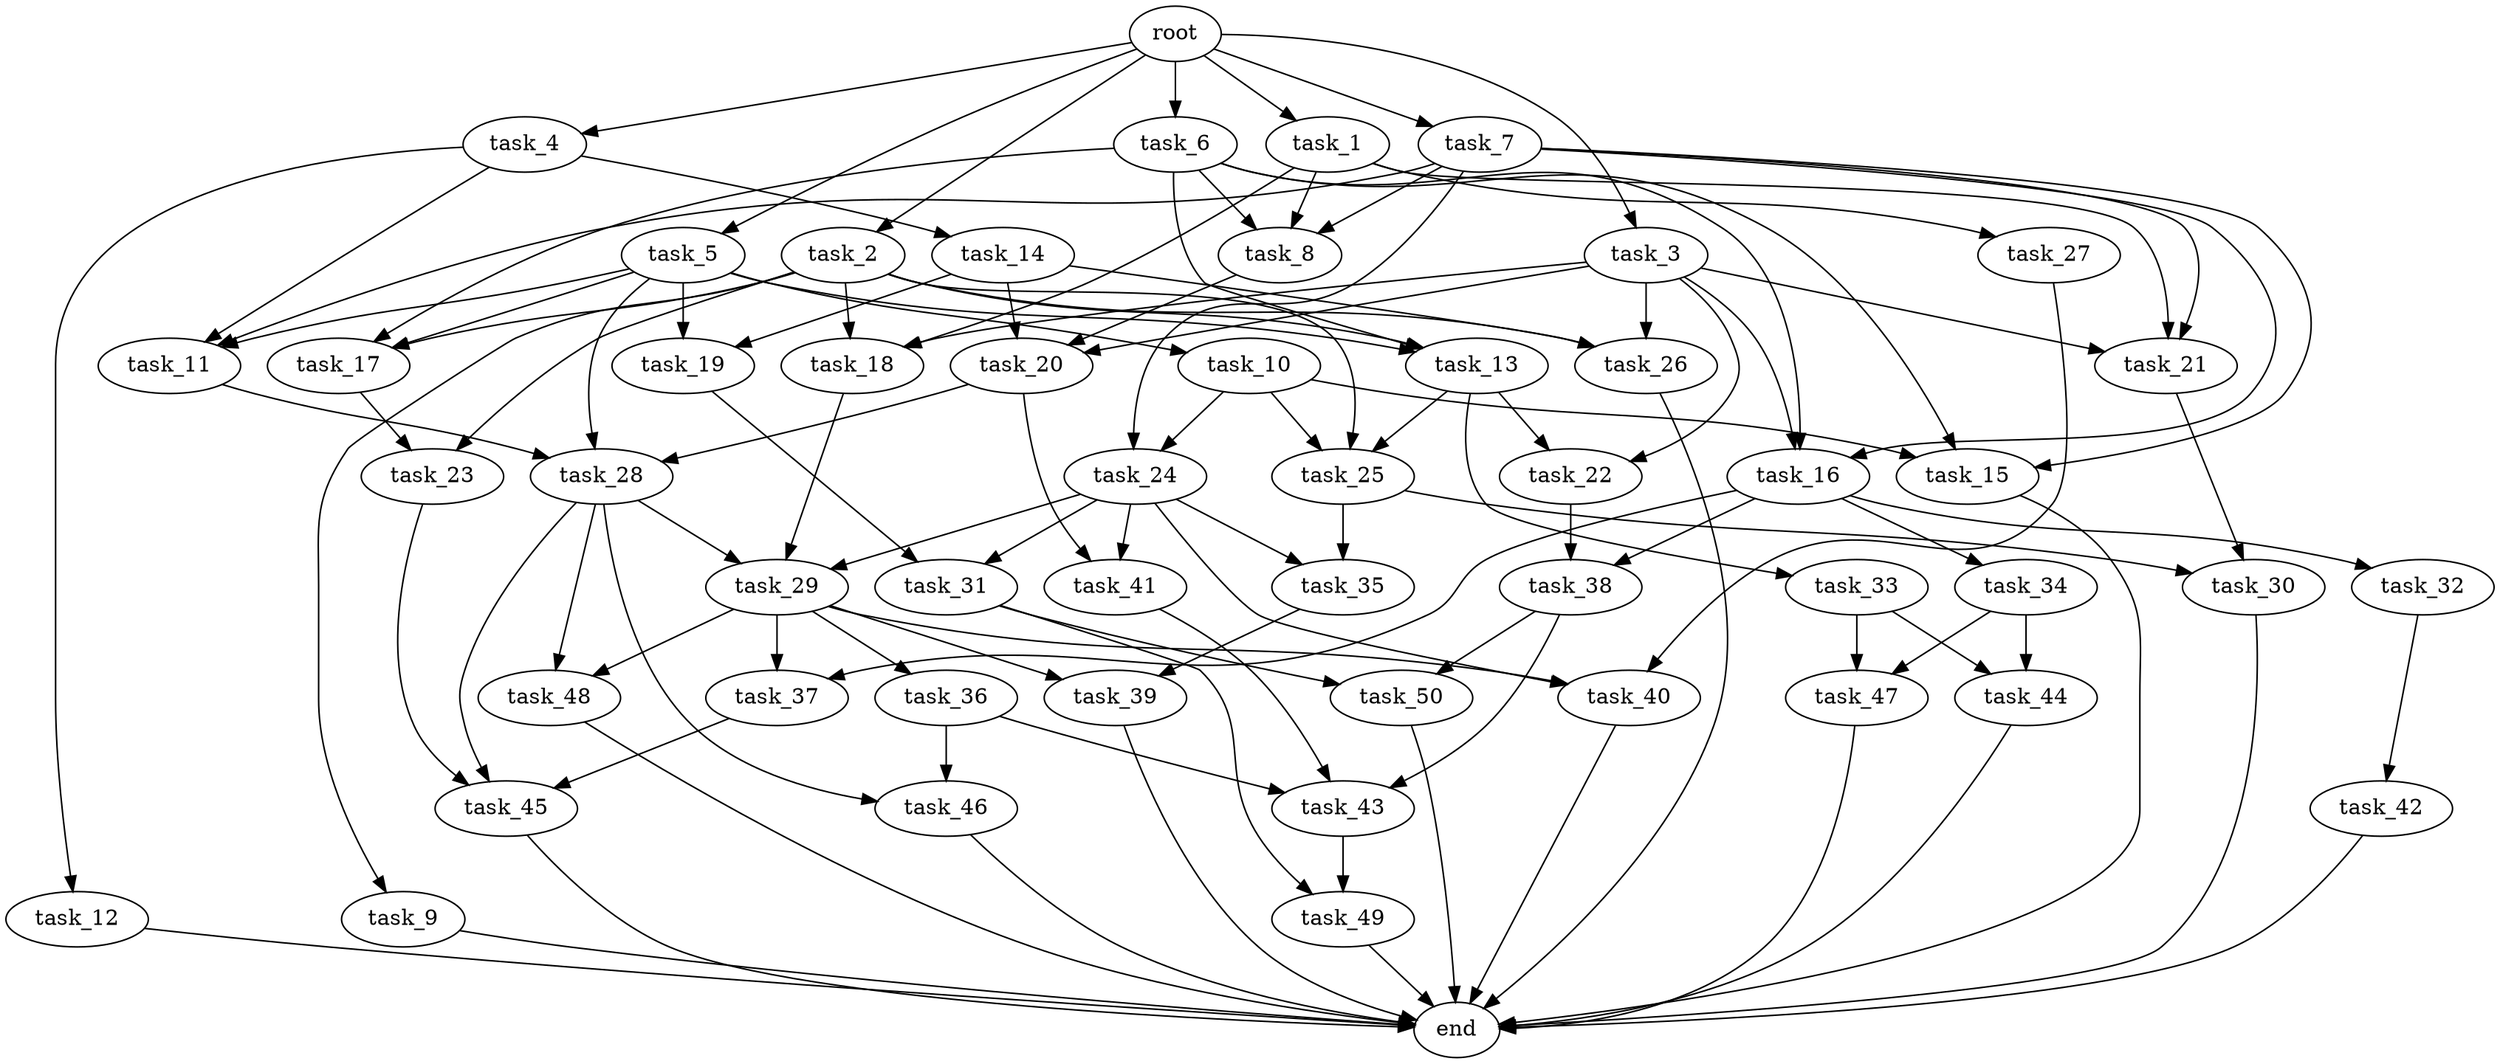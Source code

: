 digraph G {
  root [size="0.000000e+00"];
  task_1 [size="7.738132e+09"];
  task_2 [size="1.084449e+09"];
  task_3 [size="1.899668e+09"];
  task_4 [size="1.335483e+09"];
  task_5 [size="2.598326e+09"];
  task_6 [size="7.625687e+09"];
  task_7 [size="8.549910e+08"];
  task_8 [size="1.774034e+09"];
  task_9 [size="9.126392e+09"];
  task_10 [size="1.655413e+09"];
  task_11 [size="6.331447e+09"];
  task_12 [size="4.876557e+09"];
  task_13 [size="3.994201e+09"];
  task_14 [size="3.830315e+09"];
  task_15 [size="4.170099e+08"];
  task_16 [size="6.074120e+09"];
  task_17 [size="4.361789e+09"];
  task_18 [size="6.644911e+09"];
  task_19 [size="8.598543e+08"];
  task_20 [size="7.319590e+09"];
  task_21 [size="9.073579e+09"];
  task_22 [size="2.698856e+09"];
  task_23 [size="1.918258e+09"];
  task_24 [size="6.741440e+09"];
  task_25 [size="4.348071e+09"];
  task_26 [size="3.597205e+09"];
  task_27 [size="8.036386e+09"];
  task_28 [size="1.405644e+09"];
  task_29 [size="3.406101e+09"];
  task_30 [size="9.403795e+09"];
  task_31 [size="8.001442e+09"];
  task_32 [size="6.743030e+08"];
  task_33 [size="9.048003e+09"];
  task_34 [size="6.966727e+09"];
  task_35 [size="8.792806e+09"];
  task_36 [size="5.519701e+09"];
  task_37 [size="4.393009e+09"];
  task_38 [size="6.126630e+09"];
  task_39 [size="6.670160e+09"];
  task_40 [size="7.270544e+09"];
  task_41 [size="5.488494e+09"];
  task_42 [size="5.658630e+09"];
  task_43 [size="7.039195e+09"];
  task_44 [size="1.777613e+09"];
  task_45 [size="8.030136e+09"];
  task_46 [size="5.926895e+09"];
  task_47 [size="1.702669e+09"];
  task_48 [size="8.144585e+09"];
  task_49 [size="8.628007e+09"];
  task_50 [size="6.431607e+09"];
  end [size="0.000000e+00"];

  root -> task_1 [size="1.000000e-12"];
  root -> task_2 [size="1.000000e-12"];
  root -> task_3 [size="1.000000e-12"];
  root -> task_4 [size="1.000000e-12"];
  root -> task_5 [size="1.000000e-12"];
  root -> task_6 [size="1.000000e-12"];
  root -> task_7 [size="1.000000e-12"];
  task_1 -> task_8 [size="5.913448e+07"];
  task_1 -> task_18 [size="2.214970e+08"];
  task_1 -> task_21 [size="3.024526e+08"];
  task_1 -> task_27 [size="8.036386e+08"];
  task_2 -> task_9 [size="9.126392e+08"];
  task_2 -> task_13 [size="1.331400e+08"];
  task_2 -> task_17 [size="1.453930e+08"];
  task_2 -> task_18 [size="2.214970e+08"];
  task_2 -> task_23 [size="9.591291e+07"];
  task_2 -> task_25 [size="1.449357e+08"];
  task_2 -> task_26 [size="1.199068e+08"];
  task_3 -> task_16 [size="2.024707e+08"];
  task_3 -> task_18 [size="2.214970e+08"];
  task_3 -> task_20 [size="2.439863e+08"];
  task_3 -> task_21 [size="3.024526e+08"];
  task_3 -> task_22 [size="1.349428e+08"];
  task_3 -> task_26 [size="1.199068e+08"];
  task_4 -> task_11 [size="2.110482e+08"];
  task_4 -> task_12 [size="4.876557e+08"];
  task_4 -> task_14 [size="3.830315e+08"];
  task_5 -> task_10 [size="1.655413e+08"];
  task_5 -> task_11 [size="2.110482e+08"];
  task_5 -> task_13 [size="1.331400e+08"];
  task_5 -> task_17 [size="1.453930e+08"];
  task_5 -> task_19 [size="4.299272e+07"];
  task_5 -> task_28 [size="4.685479e+07"];
  task_6 -> task_8 [size="5.913448e+07"];
  task_6 -> task_13 [size="1.331400e+08"];
  task_6 -> task_15 [size="1.390033e+07"];
  task_6 -> task_16 [size="2.024707e+08"];
  task_6 -> task_17 [size="1.453930e+08"];
  task_7 -> task_8 [size="5.913448e+07"];
  task_7 -> task_11 [size="2.110482e+08"];
  task_7 -> task_15 [size="1.390033e+07"];
  task_7 -> task_16 [size="2.024707e+08"];
  task_7 -> task_21 [size="3.024526e+08"];
  task_7 -> task_24 [size="3.370720e+08"];
  task_8 -> task_20 [size="2.439863e+08"];
  task_9 -> end [size="1.000000e-12"];
  task_10 -> task_15 [size="1.390033e+07"];
  task_10 -> task_24 [size="3.370720e+08"];
  task_10 -> task_25 [size="1.449357e+08"];
  task_11 -> task_28 [size="4.685479e+07"];
  task_12 -> end [size="1.000000e-12"];
  task_13 -> task_22 [size="1.349428e+08"];
  task_13 -> task_25 [size="1.449357e+08"];
  task_13 -> task_33 [size="9.048003e+08"];
  task_14 -> task_19 [size="4.299272e+07"];
  task_14 -> task_20 [size="2.439863e+08"];
  task_14 -> task_26 [size="1.199068e+08"];
  task_15 -> end [size="1.000000e-12"];
  task_16 -> task_32 [size="6.743030e+07"];
  task_16 -> task_34 [size="6.966727e+08"];
  task_16 -> task_37 [size="2.196504e+08"];
  task_16 -> task_38 [size="3.063315e+08"];
  task_17 -> task_23 [size="9.591291e+07"];
  task_18 -> task_29 [size="1.135367e+08"];
  task_19 -> task_31 [size="4.000721e+08"];
  task_20 -> task_28 [size="4.685479e+07"];
  task_20 -> task_41 [size="2.744247e+08"];
  task_21 -> task_30 [size="4.701898e+08"];
  task_22 -> task_38 [size="3.063315e+08"];
  task_23 -> task_45 [size="2.676712e+08"];
  task_24 -> task_29 [size="1.135367e+08"];
  task_24 -> task_31 [size="4.000721e+08"];
  task_24 -> task_35 [size="4.396403e+08"];
  task_24 -> task_40 [size="2.423515e+08"];
  task_24 -> task_41 [size="2.744247e+08"];
  task_25 -> task_30 [size="4.701898e+08"];
  task_25 -> task_35 [size="4.396403e+08"];
  task_26 -> end [size="1.000000e-12"];
  task_27 -> task_40 [size="2.423515e+08"];
  task_28 -> task_29 [size="1.135367e+08"];
  task_28 -> task_45 [size="2.676712e+08"];
  task_28 -> task_46 [size="2.963447e+08"];
  task_28 -> task_48 [size="4.072292e+08"];
  task_29 -> task_36 [size="5.519701e+08"];
  task_29 -> task_37 [size="2.196504e+08"];
  task_29 -> task_39 [size="3.335080e+08"];
  task_29 -> task_40 [size="2.423515e+08"];
  task_29 -> task_48 [size="4.072292e+08"];
  task_30 -> end [size="1.000000e-12"];
  task_31 -> task_49 [size="4.314004e+08"];
  task_31 -> task_50 [size="3.215804e+08"];
  task_32 -> task_42 [size="5.658630e+08"];
  task_33 -> task_44 [size="8.888067e+07"];
  task_33 -> task_47 [size="8.513347e+07"];
  task_34 -> task_44 [size="8.888067e+07"];
  task_34 -> task_47 [size="8.513347e+07"];
  task_35 -> task_39 [size="3.335080e+08"];
  task_36 -> task_43 [size="2.346398e+08"];
  task_36 -> task_46 [size="2.963447e+08"];
  task_37 -> task_45 [size="2.676712e+08"];
  task_38 -> task_43 [size="2.346398e+08"];
  task_38 -> task_50 [size="3.215804e+08"];
  task_39 -> end [size="1.000000e-12"];
  task_40 -> end [size="1.000000e-12"];
  task_41 -> task_43 [size="2.346398e+08"];
  task_42 -> end [size="1.000000e-12"];
  task_43 -> task_49 [size="4.314004e+08"];
  task_44 -> end [size="1.000000e-12"];
  task_45 -> end [size="1.000000e-12"];
  task_46 -> end [size="1.000000e-12"];
  task_47 -> end [size="1.000000e-12"];
  task_48 -> end [size="1.000000e-12"];
  task_49 -> end [size="1.000000e-12"];
  task_50 -> end [size="1.000000e-12"];
}
